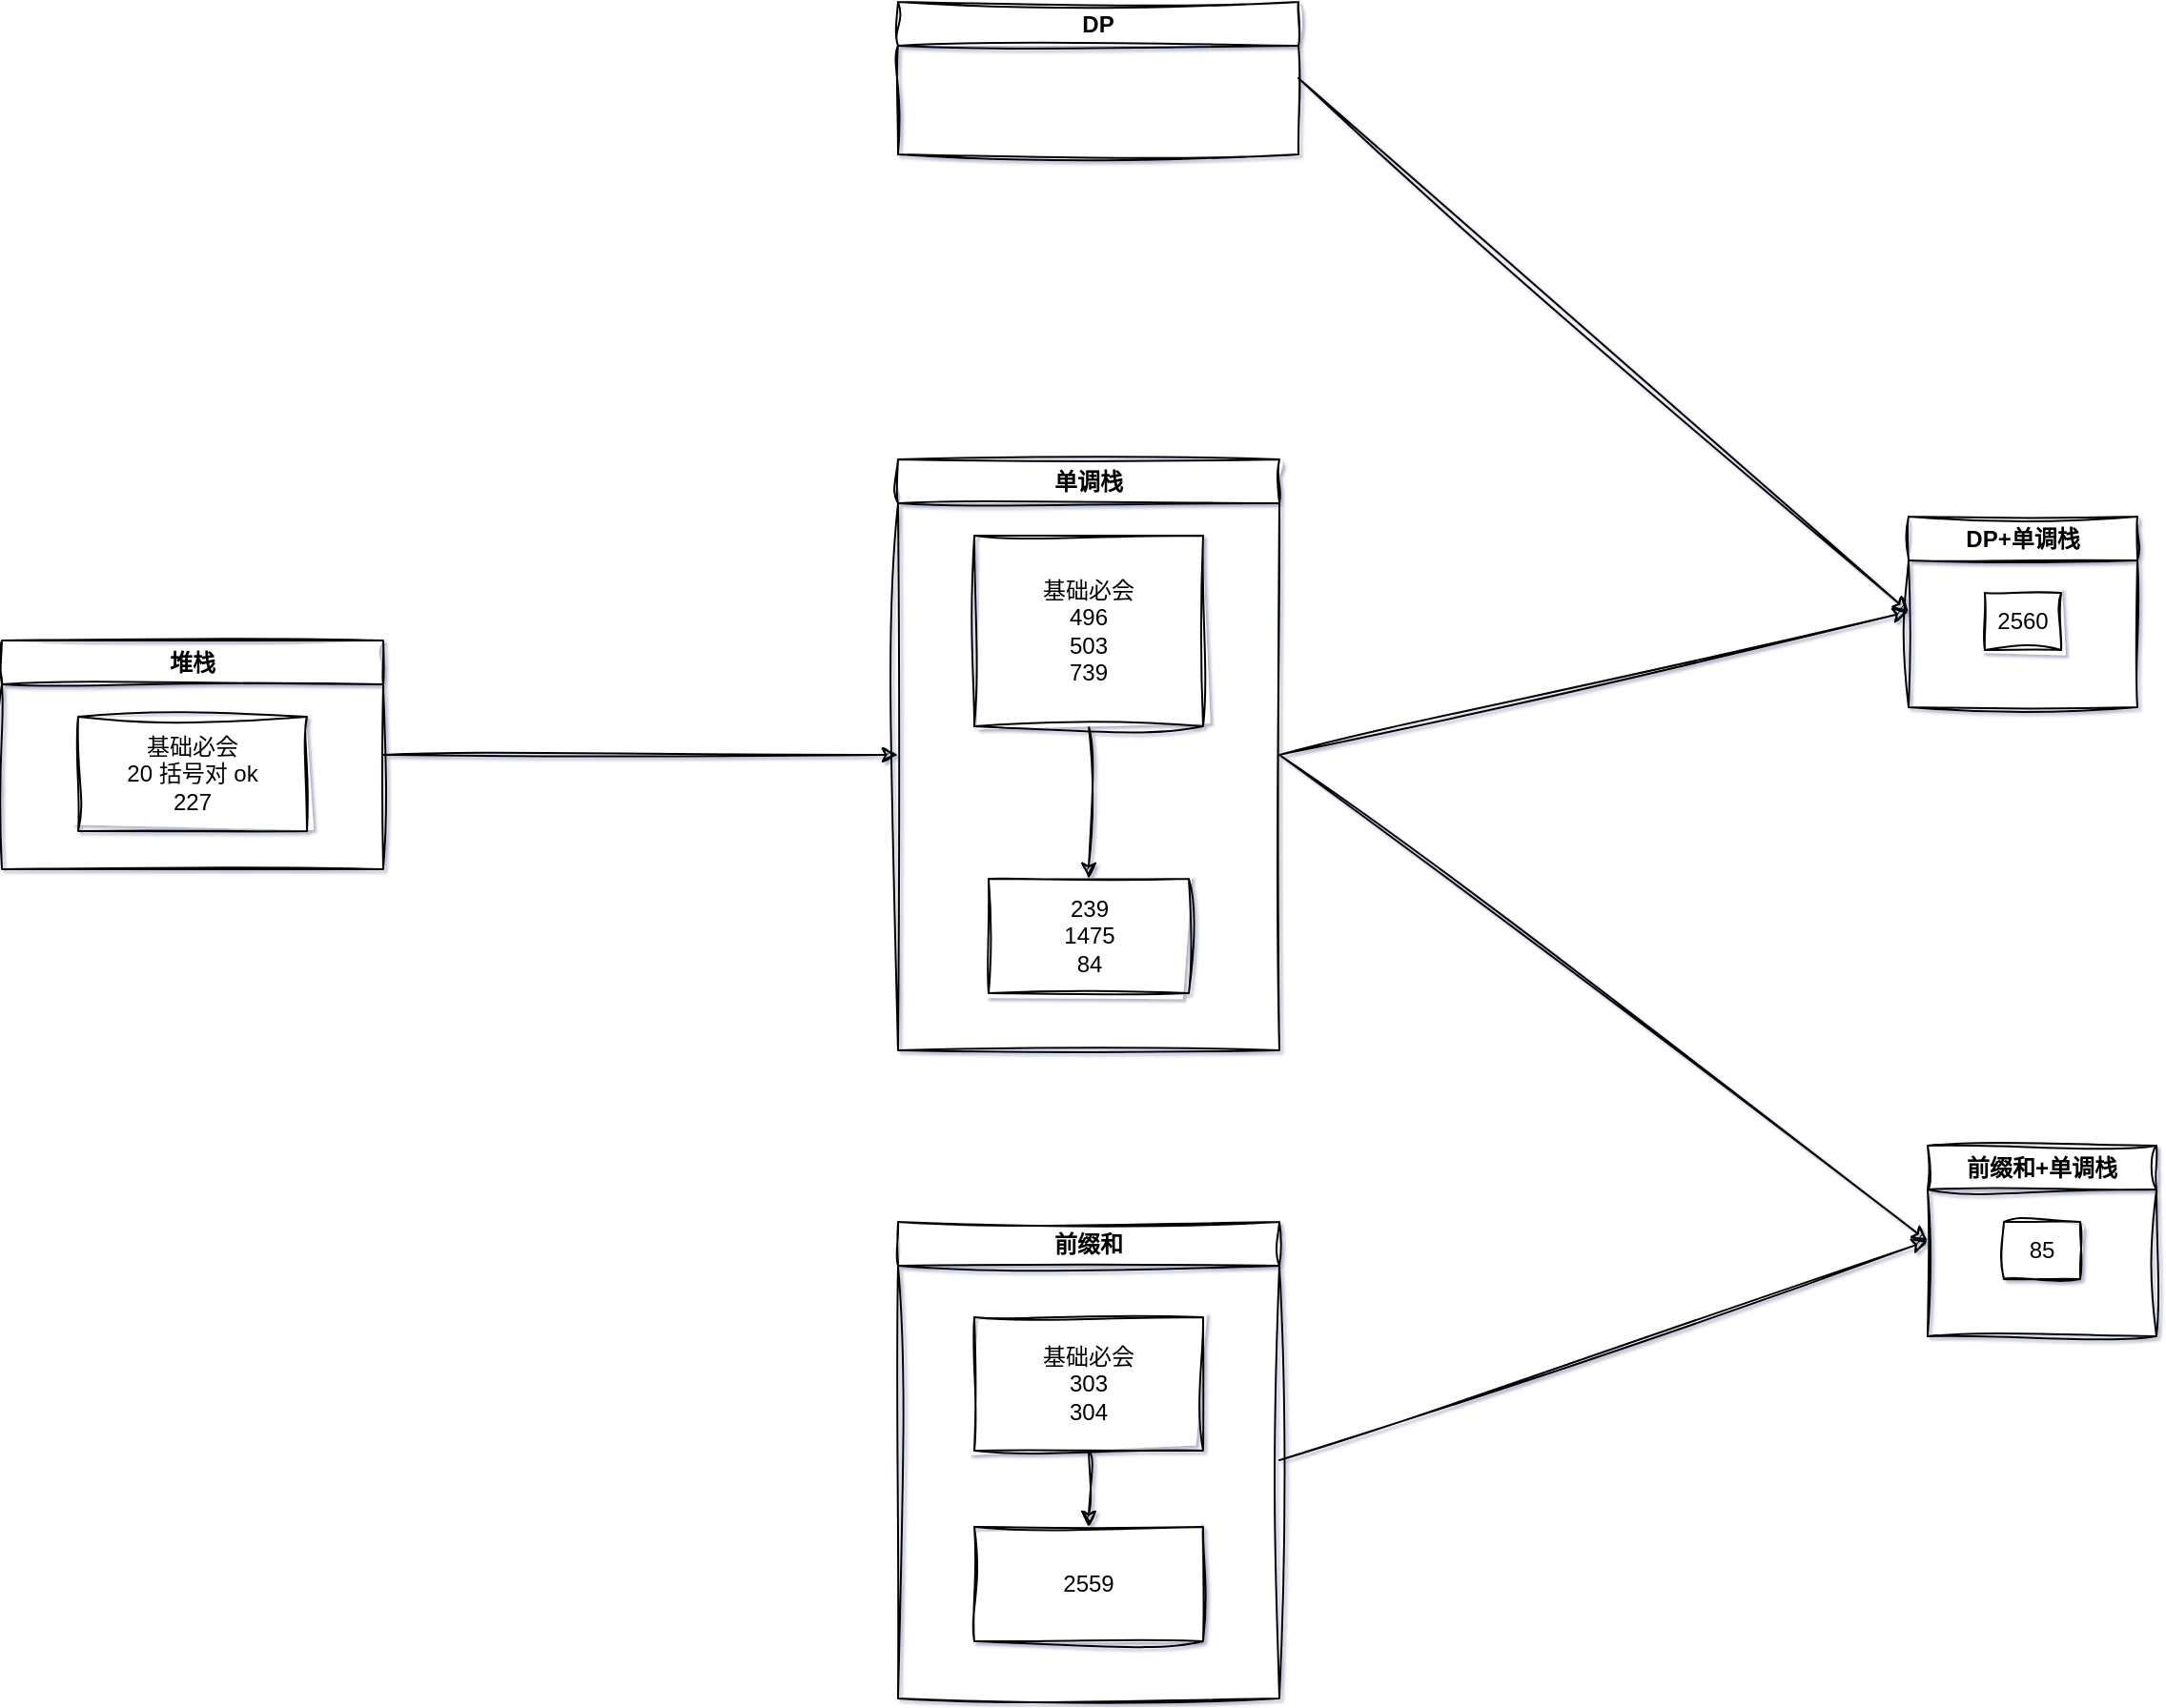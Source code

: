 <mxfile>
    <diagram id="2569vQA7NOPKPgQd0dDL" name="Page-1">
        <mxGraphModel dx="1992" dy="372" grid="0" gridSize="10" guides="1" tooltips="1" connect="1" arrows="1" fold="1" page="1" pageScale="1" pageWidth="1200" pageHeight="1600" background="none" math="0" shadow="1">
            <root>
                <mxCell id="0"/>
                <mxCell id="1" parent="0"/>
                <mxCell id="21" style="edgeStyle=none;html=1;entryX=0;entryY=0.5;entryDx=0;entryDy=0;exitX=1;exitY=0.5;exitDx=0;exitDy=0;rounded=0;sketch=1;curveFitting=1;jiggle=2;" parent="1" source="3" target="6" edge="1">
                    <mxGeometry relative="1" as="geometry"/>
                </mxCell>
                <mxCell id="3" value="前缀和" style="swimlane;whiteSpace=wrap;html=1;rounded=0;sketch=1;curveFitting=1;jiggle=2;" parent="1" vertex="1">
                    <mxGeometry x="-480" y="940" width="200" height="250" as="geometry"/>
                </mxCell>
                <mxCell id="34" style="edgeStyle=none;html=1;exitX=0.5;exitY=1;exitDx=0;exitDy=0;entryX=0.5;entryY=0;entryDx=0;entryDy=0;rounded=0;sketch=1;curveFitting=1;jiggle=2;" parent="3" source="19" target="33" edge="1">
                    <mxGeometry relative="1" as="geometry"/>
                </mxCell>
                <mxCell id="19" value="基础必会&lt;br&gt;303&lt;br&gt;304" style="whiteSpace=wrap;html=1;rounded=0;sketch=1;curveFitting=1;jiggle=2;" parent="3" vertex="1">
                    <mxGeometry x="40" y="50" width="120" height="70" as="geometry"/>
                </mxCell>
                <mxCell id="33" value="2559" style="whiteSpace=wrap;html=1;rounded=0;sketch=1;curveFitting=1;jiggle=2;" parent="3" vertex="1">
                    <mxGeometry x="40" y="160" width="120" height="60" as="geometry"/>
                </mxCell>
                <mxCell id="5" value="单调栈" style="swimlane;whiteSpace=wrap;html=1;rounded=0;sketch=1;curveFitting=1;jiggle=2;" parent="1" vertex="1">
                    <mxGeometry x="-480" y="540" width="200" height="310" as="geometry"/>
                </mxCell>
                <UserObject label="239&lt;br&gt;1475&lt;br&gt;84" id="17">
                    <mxCell style="whiteSpace=wrap;html=1;rounded=0;sketch=1;curveFitting=1;jiggle=2;" parent="5" vertex="1">
                        <mxGeometry x="47.5" y="220" width="105" height="60" as="geometry"/>
                    </mxCell>
                </UserObject>
                <mxCell id="24" style="edgeStyle=none;html=1;exitX=0.5;exitY=1;exitDx=0;exitDy=0;entryX=0.5;entryY=0;entryDx=0;entryDy=0;rounded=0;sketch=1;curveFitting=1;jiggle=2;" parent="5" source="22" target="17" edge="1">
                    <mxGeometry relative="1" as="geometry"/>
                </mxCell>
                <mxCell id="22" value="基础必会&lt;br&gt;496&lt;br&gt;503&lt;br&gt;739" style="whiteSpace=wrap;html=1;rounded=0;sketch=1;curveFitting=1;jiggle=2;" parent="5" vertex="1">
                    <mxGeometry x="40" y="40" width="120" height="100" as="geometry"/>
                </mxCell>
                <mxCell id="6" value="前缀和+单调栈" style="swimlane;whiteSpace=wrap;html=1;rounded=0;sketch=1;curveFitting=1;jiggle=2;" parent="1" vertex="1">
                    <mxGeometry x="60" y="900" width="120" height="100" as="geometry"/>
                </mxCell>
                <mxCell id="18" value="85" style="whiteSpace=wrap;html=1;rounded=0;sketch=1;curveFitting=1;jiggle=2;" parent="6" vertex="1">
                    <mxGeometry x="40" y="40" width="40" height="30" as="geometry"/>
                </mxCell>
                <mxCell id="9" value="" style="endArrow=classic;html=1;exitX=1;exitY=0.5;exitDx=0;exitDy=0;entryX=0;entryY=0.5;entryDx=0;entryDy=0;rounded=0;sketch=1;curveFitting=1;jiggle=2;" parent="1" source="5" target="6" edge="1">
                    <mxGeometry width="50" height="50" relative="1" as="geometry">
                        <mxPoint x="-470" y="700" as="sourcePoint"/>
                        <mxPoint x="-420" y="650" as="targetPoint"/>
                    </mxGeometry>
                </mxCell>
                <mxCell id="25" value="DP+单调栈" style="swimlane;whiteSpace=wrap;html=1;startSize=23;rounded=0;sketch=1;curveFitting=1;jiggle=2;" parent="1" vertex="1">
                    <mxGeometry x="50" y="570" width="120" height="100" as="geometry"/>
                </mxCell>
                <mxCell id="26" value="2560" style="whiteSpace=wrap;html=1;rounded=0;sketch=1;curveFitting=1;jiggle=2;" parent="25" vertex="1">
                    <mxGeometry x="40" y="40" width="40" height="30" as="geometry"/>
                </mxCell>
                <mxCell id="28" value="" style="endArrow=classic;html=1;exitX=1;exitY=0.5;exitDx=0;exitDy=0;entryX=0;entryY=0.5;entryDx=0;entryDy=0;rounded=0;sketch=1;curveFitting=1;jiggle=2;" parent="1" source="5" target="25" edge="1">
                    <mxGeometry width="50" height="50" relative="1" as="geometry">
                        <mxPoint x="-210" y="645" as="sourcePoint"/>
                        <mxPoint x="130" y="900" as="targetPoint"/>
                    </mxGeometry>
                </mxCell>
                <mxCell id="31" style="edgeStyle=none;html=1;exitX=1;exitY=0.5;exitDx=0;exitDy=0;entryX=0;entryY=0.5;entryDx=0;entryDy=0;rounded=0;sketch=1;curveFitting=1;jiggle=2;" parent="1" source="30" target="25" edge="1">
                    <mxGeometry relative="1" as="geometry"/>
                </mxCell>
                <mxCell id="30" value="DP" style="swimlane;whiteSpace=wrap;html=1;rounded=0;sketch=1;curveFitting=1;jiggle=2;" parent="1" vertex="1">
                    <mxGeometry x="-480" y="300" width="210" height="80" as="geometry"/>
                </mxCell>
                <mxCell id="37" style="edgeStyle=none;html=1;exitX=1;exitY=0.5;exitDx=0;exitDy=0;entryX=0;entryY=0.5;entryDx=0;entryDy=0;rounded=0;sketch=1;curveFitting=1;jiggle=2;" parent="1" source="35" target="5" edge="1">
                    <mxGeometry relative="1" as="geometry"/>
                </mxCell>
                <mxCell id="35" value="堆栈" style="swimlane;whiteSpace=wrap;html=1;rounded=0;sketch=1;curveFitting=1;jiggle=2;" parent="1" vertex="1">
                    <mxGeometry x="-950" y="635" width="200" height="120" as="geometry"/>
                </mxCell>
                <mxCell id="36" value="基础必会&lt;br&gt;20 括号对 ok&lt;br&gt;227" style="whiteSpace=wrap;html=1;rounded=0;sketch=1;curveFitting=1;jiggle=2;" parent="35" vertex="1">
                    <mxGeometry x="40" y="40" width="120" height="60" as="geometry"/>
                </mxCell>
            </root>
        </mxGraphModel>
    </diagram>
</mxfile>